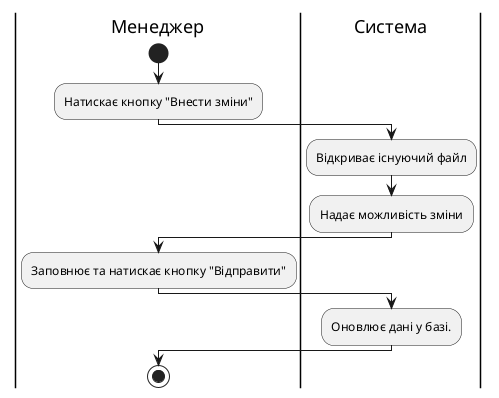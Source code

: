 @startuml
    |Менеджер|
    start
    :Натискає кнопку "Внести зміни";
    |Система|
    :Відкриває існуючий файл;
    :Надає можливість зміни;
    |Менеджер|
    :Заповнює та натискає кнопку "Відправити";
    |Система|
    :Оновлює дані у базі.;
        |Менеджер|
    stop;
@enduml
